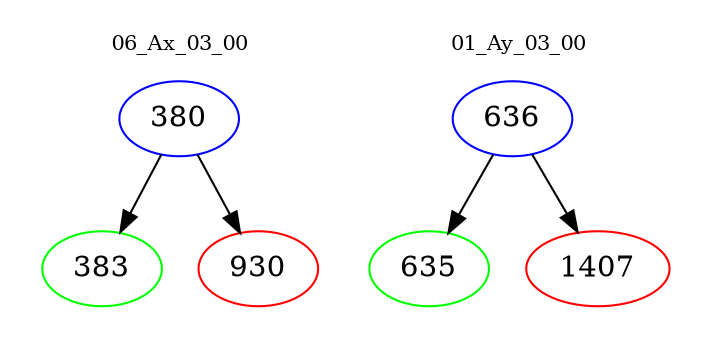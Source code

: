 digraph{
subgraph cluster_0 {
color = white
label = "06_Ax_03_00";
fontsize=10;
T0_380 [label="380", color="blue"]
T0_380 -> T0_383 [color="black"]
T0_383 [label="383", color="green"]
T0_380 -> T0_930 [color="black"]
T0_930 [label="930", color="red"]
}
subgraph cluster_1 {
color = white
label = "01_Ay_03_00";
fontsize=10;
T1_636 [label="636", color="blue"]
T1_636 -> T1_635 [color="black"]
T1_635 [label="635", color="green"]
T1_636 -> T1_1407 [color="black"]
T1_1407 [label="1407", color="red"]
}
}
